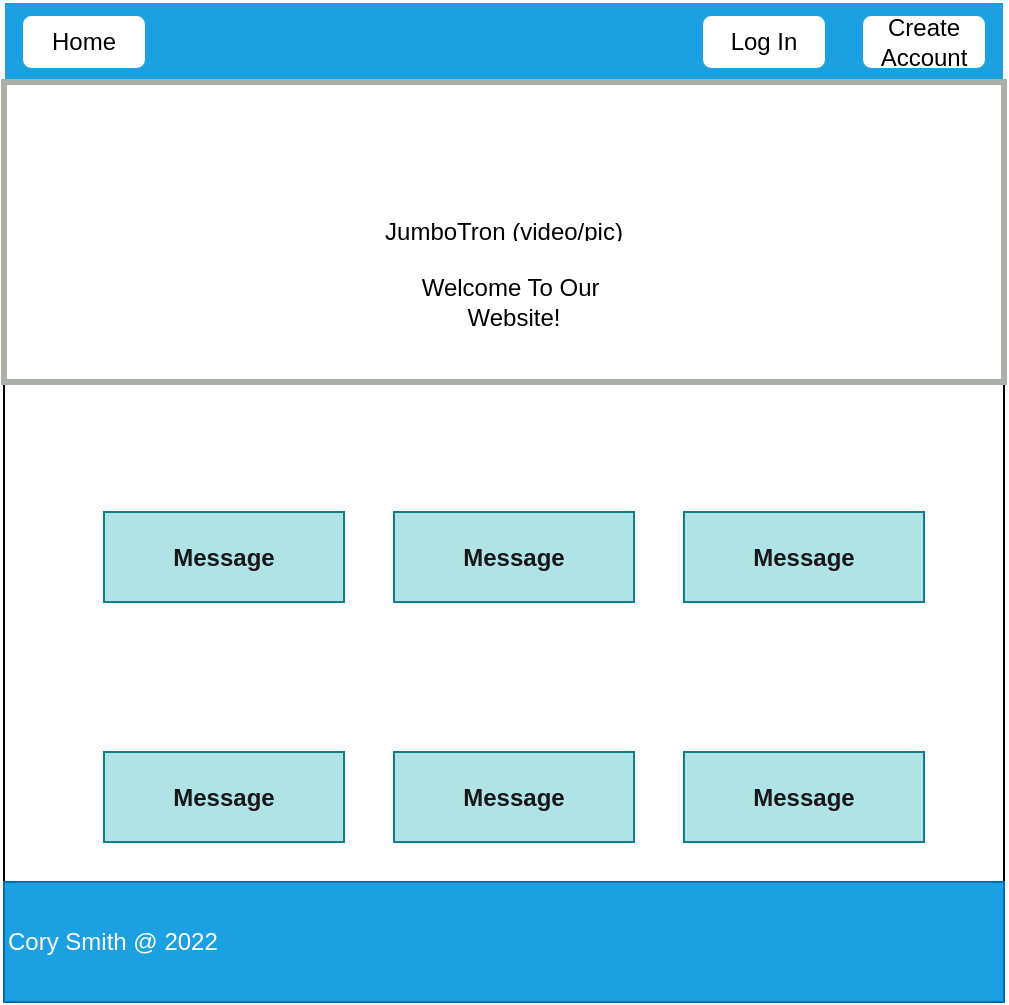 <mxfile>
    <diagram id="Q9NRc6agMltzu8JO6nxs" name="Page-1">
        <mxGraphModel dx="1118" dy="526" grid="1" gridSize="10" guides="1" tooltips="1" connect="1" arrows="1" fold="1" page="1" pageScale="1" pageWidth="850" pageHeight="1100" math="0" shadow="0">
            <root>
                <mxCell id="0"/>
                <mxCell id="1" parent="0"/>
                <mxCell id="4" value="" style="whiteSpace=wrap;html=1;aspect=fixed;" vertex="1" parent="1">
                    <mxGeometry x="170" y="210" width="500" height="500" as="geometry"/>
                </mxCell>
                <mxCell id="5" value="" style="rounded=0;whiteSpace=wrap;html=1;fillColor=#1ba1e2;fontColor=#ffffff;strokeColor=#FFFFFF;" vertex="1" parent="1">
                    <mxGeometry x="170" y="210" width="500" height="40" as="geometry"/>
                </mxCell>
                <mxCell id="6" value="&lt;br&gt;JumboTron (video/pic)&lt;br&gt;&amp;nbsp;" style="rounded=0;whiteSpace=wrap;html=1;strokeColor=#AAAFA8;strokeWidth=3;shadow=0;gradientColor=none;fillColor=default;" vertex="1" parent="1">
                    <mxGeometry x="170" y="250" width="500" height="150" as="geometry"/>
                </mxCell>
                <mxCell id="7" value="Home" style="rounded=1;whiteSpace=wrap;html=1;strokeColor=#FFFFFF;strokeWidth=1;" vertex="1" parent="1">
                    <mxGeometry x="180" y="217.5" width="60" height="25" as="geometry"/>
                </mxCell>
                <mxCell id="8" value="Log In" style="rounded=1;whiteSpace=wrap;html=1;strokeColor=#FFFFFF;strokeWidth=1;" vertex="1" parent="1">
                    <mxGeometry x="520" y="217.5" width="60" height="25" as="geometry"/>
                </mxCell>
                <mxCell id="9" value="Create Account" style="rounded=1;whiteSpace=wrap;html=1;strokeColor=#FFFFFF;strokeWidth=1;" vertex="1" parent="1">
                    <mxGeometry x="600" y="217.5" width="60" height="25" as="geometry"/>
                </mxCell>
                <mxCell id="10" value="Welcome To Our&amp;nbsp;&lt;br&gt;Website!" style="rounded=1;whiteSpace=wrap;html=1;strokeColor=#FFFFFF;strokeWidth=1;" vertex="1" parent="1">
                    <mxGeometry x="365" y="330" width="120" height="60" as="geometry"/>
                </mxCell>
                <mxCell id="11" value="" style="rounded=0;whiteSpace=wrap;html=1;strokeColor=#FFFFFF;strokeWidth=1;" vertex="1" parent="1">
                    <mxGeometry x="220" y="410" width="120" height="55" as="geometry"/>
                </mxCell>
                <mxCell id="12" value="&lt;font color=&quot;#171717&quot;&gt;&lt;b&gt;Message&lt;/b&gt;&lt;/font&gt;" style="rounded=0;whiteSpace=wrap;html=1;strokeColor=#0e8088;strokeWidth=1;fillColor=#b0e3e6;" vertex="1" parent="1">
                    <mxGeometry x="220" y="465" width="120" height="45" as="geometry"/>
                </mxCell>
                <mxCell id="13" value="" style="rounded=0;whiteSpace=wrap;html=1;strokeColor=#FFFFFF;strokeWidth=1;" vertex="1" parent="1">
                    <mxGeometry x="365" y="410" width="120" height="55" as="geometry"/>
                </mxCell>
                <mxCell id="14" value="&lt;font color=&quot;#171717&quot;&gt;&lt;b&gt;Message&lt;/b&gt;&lt;/font&gt;" style="rounded=0;whiteSpace=wrap;html=1;strokeColor=#0e8088;strokeWidth=1;fillColor=#b0e3e6;" vertex="1" parent="1">
                    <mxGeometry x="365" y="465" width="120" height="45" as="geometry"/>
                </mxCell>
                <mxCell id="15" value="" style="rounded=0;whiteSpace=wrap;html=1;strokeColor=#FFFFFF;strokeWidth=1;" vertex="1" parent="1">
                    <mxGeometry x="510" y="410" width="120" height="55" as="geometry"/>
                </mxCell>
                <mxCell id="16" value="&lt;font color=&quot;#171717&quot;&gt;&lt;b&gt;Message&lt;/b&gt;&lt;/font&gt;" style="rounded=0;whiteSpace=wrap;html=1;strokeColor=#0e8088;strokeWidth=1;fillColor=#b0e3e6;" vertex="1" parent="1">
                    <mxGeometry x="510" y="465" width="120" height="45" as="geometry"/>
                </mxCell>
                <mxCell id="17" value="" style="rounded=0;whiteSpace=wrap;html=1;strokeColor=#FFFFFF;strokeWidth=1;" vertex="1" parent="1">
                    <mxGeometry x="220" y="530" width="120" height="55" as="geometry"/>
                </mxCell>
                <mxCell id="18" value="&lt;font color=&quot;#171717&quot;&gt;&lt;b&gt;Message&lt;/b&gt;&lt;/font&gt;" style="rounded=0;whiteSpace=wrap;html=1;strokeColor=#0e8088;strokeWidth=1;fillColor=#b0e3e6;" vertex="1" parent="1">
                    <mxGeometry x="220" y="585" width="120" height="45" as="geometry"/>
                </mxCell>
                <mxCell id="19" value="" style="rounded=0;whiteSpace=wrap;html=1;strokeColor=#FFFFFF;strokeWidth=1;" vertex="1" parent="1">
                    <mxGeometry x="365" y="530" width="120" height="55" as="geometry"/>
                </mxCell>
                <mxCell id="20" value="&lt;font color=&quot;#171717&quot;&gt;&lt;b&gt;Message&lt;/b&gt;&lt;/font&gt;" style="rounded=0;whiteSpace=wrap;html=1;strokeColor=#0e8088;strokeWidth=1;fillColor=#b0e3e6;" vertex="1" parent="1">
                    <mxGeometry x="365" y="585" width="120" height="45" as="geometry"/>
                </mxCell>
                <mxCell id="21" value="" style="rounded=0;whiteSpace=wrap;html=1;strokeColor=#FFFFFF;strokeWidth=1;" vertex="1" parent="1">
                    <mxGeometry x="510" y="530" width="120" height="55" as="geometry"/>
                </mxCell>
                <mxCell id="22" value="&lt;font color=&quot;#171717&quot;&gt;&lt;b&gt;Message&lt;/b&gt;&lt;/font&gt;" style="rounded=0;whiteSpace=wrap;html=1;strokeColor=#0e8088;strokeWidth=1;fillColor=#b0e3e6;" vertex="1" parent="1">
                    <mxGeometry x="510" y="585" width="120" height="45" as="geometry"/>
                </mxCell>
                <mxCell id="23" value="Cory Smith @ 2022" style="rounded=0;whiteSpace=wrap;html=1;strokeColor=#006EAF;strokeWidth=1;fillColor=#1ba1e2;fontColor=#ffffff;align=left;" vertex="1" parent="1">
                    <mxGeometry x="170" y="650" width="500" height="60" as="geometry"/>
                </mxCell>
            </root>
        </mxGraphModel>
    </diagram>
</mxfile>
